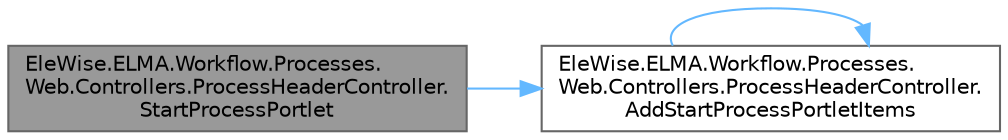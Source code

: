 digraph "EleWise.ELMA.Workflow.Processes.Web.Controllers.ProcessHeaderController.StartProcessPortlet"
{
 // LATEX_PDF_SIZE
  bgcolor="transparent";
  edge [fontname=Helvetica,fontsize=10,labelfontname=Helvetica,labelfontsize=10];
  node [fontname=Helvetica,fontsize=10,shape=box,height=0.2,width=0.4];
  rankdir="LR";
  Node1 [id="Node000001",label="EleWise.ELMA.Workflow.Processes.\lWeb.Controllers.ProcessHeaderController.\lStartProcessPortlet",height=0.2,width=0.4,color="gray40", fillcolor="grey60", style="filled", fontcolor="black",tooltip="Портлет Запуск процесса"];
  Node1 -> Node2 [id="edge1_Node000001_Node000002",color="steelblue1",style="solid",tooltip=" "];
  Node2 [id="Node000002",label="EleWise.ELMA.Workflow.Processes.\lWeb.Controllers.ProcessHeaderController.\lAddStartProcessPortletItems",height=0.2,width=0.4,color="grey40", fillcolor="white", style="filled",URL="$class_ele_wise_1_1_e_l_m_a_1_1_workflow_1_1_processes_1_1_web_1_1_controllers_1_1_process_header_controller.html#a796e0fae4c85c970b479afa36363f2ef",tooltip="Построение модели для портлета запуска процессов"];
  Node2 -> Node2 [id="edge2_Node000002_Node000002",color="steelblue1",style="solid",tooltip=" "];
}
